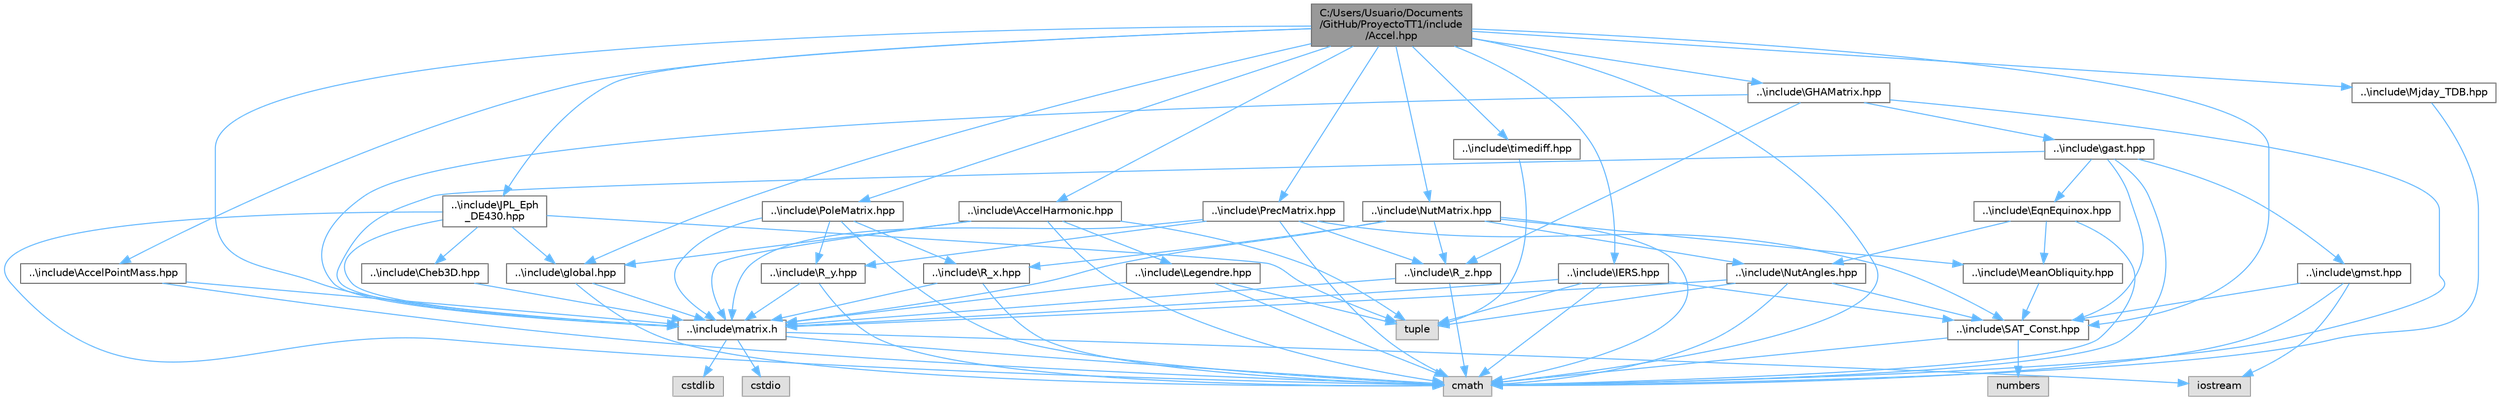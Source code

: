 digraph "C:/Users/Usuario/Documents/GitHub/ProyectoTT1/include/Accel.hpp"
{
 // LATEX_PDF_SIZE
  bgcolor="transparent";
  edge [fontname=Helvetica,fontsize=10,labelfontname=Helvetica,labelfontsize=10];
  node [fontname=Helvetica,fontsize=10,shape=box,height=0.2,width=0.4];
  Node1 [id="Node000001",label="C:/Users/Usuario/Documents\l/GitHub/ProyectoTT1/include\l/Accel.hpp",height=0.2,width=0.4,color="gray40", fillcolor="grey60", style="filled", fontcolor="black",tooltip="Este archivo de cabecera contiene una implementación de la función Accel."];
  Node1 -> Node2 [id="edge86_Node000001_Node000002",color="steelblue1",style="solid",tooltip=" "];
  Node2 [id="Node000002",label="cmath",height=0.2,width=0.4,color="grey60", fillcolor="#E0E0E0", style="filled",tooltip=" "];
  Node1 -> Node3 [id="edge87_Node000001_Node000003",color="steelblue1",style="solid",tooltip=" "];
  Node3 [id="Node000003",label="..\\include\\matrix.h",height=0.2,width=0.4,color="grey40", fillcolor="white", style="filled",URL="$matrix_8h.html",tooltip="Este archivo de cabecera contiene una implementación de una clase que representa una matriz."];
  Node3 -> Node4 [id="edge88_Node000003_Node000004",color="steelblue1",style="solid",tooltip=" "];
  Node4 [id="Node000004",label="cstdio",height=0.2,width=0.4,color="grey60", fillcolor="#E0E0E0", style="filled",tooltip=" "];
  Node3 -> Node5 [id="edge89_Node000003_Node000005",color="steelblue1",style="solid",tooltip=" "];
  Node5 [id="Node000005",label="cstdlib",height=0.2,width=0.4,color="grey60", fillcolor="#E0E0E0", style="filled",tooltip=" "];
  Node3 -> Node2 [id="edge90_Node000003_Node000002",color="steelblue1",style="solid",tooltip=" "];
  Node3 -> Node6 [id="edge91_Node000003_Node000006",color="steelblue1",style="solid",tooltip=" "];
  Node6 [id="Node000006",label="iostream",height=0.2,width=0.4,color="grey60", fillcolor="#E0E0E0", style="filled",tooltip=" "];
  Node1 -> Node7 [id="edge92_Node000001_Node000007",color="steelblue1",style="solid",tooltip=" "];
  Node7 [id="Node000007",label="..\\include\\global.hpp",height=0.2,width=0.4,color="grey40", fillcolor="white", style="filled",URL="$global_8hpp.html",tooltip="Este archivo de cabecera contiene una implementación para leer ficheros."];
  Node7 -> Node2 [id="edge93_Node000007_Node000002",color="steelblue1",style="solid",tooltip=" "];
  Node7 -> Node3 [id="edge94_Node000007_Node000003",color="steelblue1",style="solid",tooltip=" "];
  Node1 -> Node8 [id="edge95_Node000001_Node000008",color="steelblue1",style="solid",tooltip=" "];
  Node8 [id="Node000008",label="..\\include\\SAT_Const.hpp",height=0.2,width=0.4,color="grey40", fillcolor="white", style="filled",URL="$_s_a_t___const_8hpp.html",tooltip="Este archivo de cabecera contiene una implementación de una clase que contiene diferentes constantes."];
  Node8 -> Node2 [id="edge96_Node000008_Node000002",color="steelblue1",style="solid",tooltip=" "];
  Node8 -> Node9 [id="edge97_Node000008_Node000009",color="steelblue1",style="solid",tooltip=" "];
  Node9 [id="Node000009",label="numbers",height=0.2,width=0.4,color="grey60", fillcolor="#E0E0E0", style="filled",tooltip=" "];
  Node1 -> Node10 [id="edge98_Node000001_Node000010",color="steelblue1",style="solid",tooltip=" "];
  Node10 [id="Node000010",label="..\\include\\IERS.hpp",height=0.2,width=0.4,color="grey40", fillcolor="white", style="filled",URL="$_i_e_r_s_8hpp.html",tooltip="Este archivo de cabecera contiene una implementación de la función IERS."];
  Node10 -> Node2 [id="edge99_Node000010_Node000002",color="steelblue1",style="solid",tooltip=" "];
  Node10 -> Node11 [id="edge100_Node000010_Node000011",color="steelblue1",style="solid",tooltip=" "];
  Node11 [id="Node000011",label="tuple",height=0.2,width=0.4,color="grey60", fillcolor="#E0E0E0", style="filled",tooltip=" "];
  Node10 -> Node3 [id="edge101_Node000010_Node000003",color="steelblue1",style="solid",tooltip=" "];
  Node10 -> Node8 [id="edge102_Node000010_Node000008",color="steelblue1",style="solid",tooltip=" "];
  Node1 -> Node12 [id="edge103_Node000001_Node000012",color="steelblue1",style="solid",tooltip=" "];
  Node12 [id="Node000012",label="..\\include\\timediff.hpp",height=0.2,width=0.4,color="grey40", fillcolor="white", style="filled",URL="$timediff_8hpp.html",tooltip="Este archivo de cabecera contiene una implementación de la función timediff."];
  Node12 -> Node11 [id="edge104_Node000012_Node000011",color="steelblue1",style="solid",tooltip=" "];
  Node1 -> Node13 [id="edge105_Node000001_Node000013",color="steelblue1",style="solid",tooltip=" "];
  Node13 [id="Node000013",label="..\\include\\Mjday_TDB.hpp",height=0.2,width=0.4,color="grey40", fillcolor="white", style="filled",URL="$_mjday___t_d_b_8hpp.html",tooltip="Este archivo de cabecera contiene una implementación de la función Mjday_TDB."];
  Node13 -> Node2 [id="edge106_Node000013_Node000002",color="steelblue1",style="solid",tooltip=" "];
  Node1 -> Node14 [id="edge107_Node000001_Node000014",color="steelblue1",style="solid",tooltip=" "];
  Node14 [id="Node000014",label="..\\include\\JPL_Eph\l_DE430.hpp",height=0.2,width=0.4,color="grey40", fillcolor="white", style="filled",URL="$_j_p_l___eph___d_e430_8hpp.html",tooltip="Este archivo de cabecera contiene una implementación de la función JPL_Eph_DE430."];
  Node14 -> Node2 [id="edge108_Node000014_Node000002",color="steelblue1",style="solid",tooltip=" "];
  Node14 -> Node11 [id="edge109_Node000014_Node000011",color="steelblue1",style="solid",tooltip=" "];
  Node14 -> Node3 [id="edge110_Node000014_Node000003",color="steelblue1",style="solid",tooltip=" "];
  Node14 -> Node7 [id="edge111_Node000014_Node000007",color="steelblue1",style="solid",tooltip=" "];
  Node14 -> Node15 [id="edge112_Node000014_Node000015",color="steelblue1",style="solid",tooltip=" "];
  Node15 [id="Node000015",label="..\\include\\Cheb3D.hpp",height=0.2,width=0.4,color="grey40", fillcolor="white", style="filled",URL="$_cheb3_d_8hpp.html",tooltip="Este archivo de cabecera contiene una implementación de la función Cheb3D."];
  Node15 -> Node3 [id="edge113_Node000015_Node000003",color="steelblue1",style="solid",tooltip=" "];
  Node1 -> Node16 [id="edge114_Node000001_Node000016",color="steelblue1",style="solid",tooltip=" "];
  Node16 [id="Node000016",label="..\\include\\AccelHarmonic.hpp",height=0.2,width=0.4,color="grey40", fillcolor="white", style="filled",URL="$_accel_harmonic_8hpp.html",tooltip="Este archivo de cabecera contiene una implementación de la función AccelHarmonic."];
  Node16 -> Node2 [id="edge115_Node000016_Node000002",color="steelblue1",style="solid",tooltip=" "];
  Node16 -> Node11 [id="edge116_Node000016_Node000011",color="steelblue1",style="solid",tooltip=" "];
  Node16 -> Node3 [id="edge117_Node000016_Node000003",color="steelblue1",style="solid",tooltip=" "];
  Node16 -> Node7 [id="edge118_Node000016_Node000007",color="steelblue1",style="solid",tooltip=" "];
  Node16 -> Node17 [id="edge119_Node000016_Node000017",color="steelblue1",style="solid",tooltip=" "];
  Node17 [id="Node000017",label="..\\include\\Legendre.hpp",height=0.2,width=0.4,color="grey40", fillcolor="white", style="filled",URL="$_legendre_8hpp.html",tooltip="Este archivo de cabecera contiene una implementación de la función Legendre."];
  Node17 -> Node2 [id="edge120_Node000017_Node000002",color="steelblue1",style="solid",tooltip=" "];
  Node17 -> Node11 [id="edge121_Node000017_Node000011",color="steelblue1",style="solid",tooltip=" "];
  Node17 -> Node3 [id="edge122_Node000017_Node000003",color="steelblue1",style="solid",tooltip=" "];
  Node1 -> Node18 [id="edge123_Node000001_Node000018",color="steelblue1",style="solid",tooltip=" "];
  Node18 [id="Node000018",label="..\\include\\AccelPointMass.hpp",height=0.2,width=0.4,color="grey40", fillcolor="white", style="filled",URL="$_accel_point_mass_8hpp.html",tooltip="Este archivo de cabecera contiene una implementación de la función AccelPointMass."];
  Node18 -> Node2 [id="edge124_Node000018_Node000002",color="steelblue1",style="solid",tooltip=" "];
  Node18 -> Node3 [id="edge125_Node000018_Node000003",color="steelblue1",style="solid",tooltip=" "];
  Node1 -> Node19 [id="edge126_Node000001_Node000019",color="steelblue1",style="solid",tooltip=" "];
  Node19 [id="Node000019",label="..\\include\\PrecMatrix.hpp",height=0.2,width=0.4,color="grey40", fillcolor="white", style="filled",URL="$_prec_matrix_8hpp.html",tooltip="Este archivo de cabecera contiene una implementación de la función PrecMatrix."];
  Node19 -> Node2 [id="edge127_Node000019_Node000002",color="steelblue1",style="solid",tooltip=" "];
  Node19 -> Node3 [id="edge128_Node000019_Node000003",color="steelblue1",style="solid",tooltip=" "];
  Node19 -> Node8 [id="edge129_Node000019_Node000008",color="steelblue1",style="solid",tooltip=" "];
  Node19 -> Node20 [id="edge130_Node000019_Node000020",color="steelblue1",style="solid",tooltip=" "];
  Node20 [id="Node000020",label="..\\include\\R_y.hpp",height=0.2,width=0.4,color="grey40", fillcolor="white", style="filled",URL="$_r__y_8hpp.html",tooltip="Este archivo de cabecera contiene una implementación de la función R_y."];
  Node20 -> Node2 [id="edge131_Node000020_Node000002",color="steelblue1",style="solid",tooltip=" "];
  Node20 -> Node3 [id="edge132_Node000020_Node000003",color="steelblue1",style="solid",tooltip=" "];
  Node19 -> Node21 [id="edge133_Node000019_Node000021",color="steelblue1",style="solid",tooltip=" "];
  Node21 [id="Node000021",label="..\\include\\R_z.hpp",height=0.2,width=0.4,color="grey40", fillcolor="white", style="filled",URL="$_r__z_8hpp.html",tooltip="Este archivo de cabecera contiene una implementación de la función R_z."];
  Node21 -> Node2 [id="edge134_Node000021_Node000002",color="steelblue1",style="solid",tooltip=" "];
  Node21 -> Node3 [id="edge135_Node000021_Node000003",color="steelblue1",style="solid",tooltip=" "];
  Node1 -> Node22 [id="edge136_Node000001_Node000022",color="steelblue1",style="solid",tooltip=" "];
  Node22 [id="Node000022",label="..\\include\\NutMatrix.hpp",height=0.2,width=0.4,color="grey40", fillcolor="white", style="filled",URL="$_nut_matrix_8hpp.html",tooltip="Este archivo de cabecera contiene una implementación de la función NutMatrix."];
  Node22 -> Node2 [id="edge137_Node000022_Node000002",color="steelblue1",style="solid",tooltip=" "];
  Node22 -> Node3 [id="edge138_Node000022_Node000003",color="steelblue1",style="solid",tooltip=" "];
  Node22 -> Node23 [id="edge139_Node000022_Node000023",color="steelblue1",style="solid",tooltip=" "];
  Node23 [id="Node000023",label="..\\include\\MeanObliquity.hpp",height=0.2,width=0.4,color="grey40", fillcolor="white", style="filled",URL="$_mean_obliquity_8hpp.html",tooltip="Este archivo de cabecera contiene una implementación de la función MeanObliquity."];
  Node23 -> Node8 [id="edge140_Node000023_Node000008",color="steelblue1",style="solid",tooltip=" "];
  Node22 -> Node24 [id="edge141_Node000022_Node000024",color="steelblue1",style="solid",tooltip=" "];
  Node24 [id="Node000024",label="..\\include\\NutAngles.hpp",height=0.2,width=0.4,color="grey40", fillcolor="white", style="filled",URL="$_nut_angles_8hpp.html",tooltip="Este archivo de cabecera contiene una implementación de la función NutAngles."];
  Node24 -> Node2 [id="edge142_Node000024_Node000002",color="steelblue1",style="solid",tooltip=" "];
  Node24 -> Node11 [id="edge143_Node000024_Node000011",color="steelblue1",style="solid",tooltip=" "];
  Node24 -> Node3 [id="edge144_Node000024_Node000003",color="steelblue1",style="solid",tooltip=" "];
  Node24 -> Node8 [id="edge145_Node000024_Node000008",color="steelblue1",style="solid",tooltip=" "];
  Node22 -> Node25 [id="edge146_Node000022_Node000025",color="steelblue1",style="solid",tooltip=" "];
  Node25 [id="Node000025",label="..\\include\\R_x.hpp",height=0.2,width=0.4,color="grey40", fillcolor="white", style="filled",URL="$_r__x_8hpp.html",tooltip="Este archivo de cabecera contiene una implementación de la función R_x."];
  Node25 -> Node2 [id="edge147_Node000025_Node000002",color="steelblue1",style="solid",tooltip=" "];
  Node25 -> Node3 [id="edge148_Node000025_Node000003",color="steelblue1",style="solid",tooltip=" "];
  Node22 -> Node21 [id="edge149_Node000022_Node000021",color="steelblue1",style="solid",tooltip=" "];
  Node1 -> Node26 [id="edge150_Node000001_Node000026",color="steelblue1",style="solid",tooltip=" "];
  Node26 [id="Node000026",label="..\\include\\PoleMatrix.hpp",height=0.2,width=0.4,color="grey40", fillcolor="white", style="filled",URL="$_pole_matrix_8hpp.html",tooltip="Este archivo de cabecera contiene una implementación de la función PoleMatrix."];
  Node26 -> Node2 [id="edge151_Node000026_Node000002",color="steelblue1",style="solid",tooltip=" "];
  Node26 -> Node3 [id="edge152_Node000026_Node000003",color="steelblue1",style="solid",tooltip=" "];
  Node26 -> Node25 [id="edge153_Node000026_Node000025",color="steelblue1",style="solid",tooltip=" "];
  Node26 -> Node20 [id="edge154_Node000026_Node000020",color="steelblue1",style="solid",tooltip=" "];
  Node1 -> Node27 [id="edge155_Node000001_Node000027",color="steelblue1",style="solid",tooltip=" "];
  Node27 [id="Node000027",label="..\\include\\GHAMatrix.hpp",height=0.2,width=0.4,color="grey40", fillcolor="white", style="filled",URL="$_g_h_a_matrix_8hpp.html",tooltip="Este archivo de cabecera contiene una implementación de la función GHAMatrix."];
  Node27 -> Node2 [id="edge156_Node000027_Node000002",color="steelblue1",style="solid",tooltip=" "];
  Node27 -> Node3 [id="edge157_Node000027_Node000003",color="steelblue1",style="solid",tooltip=" "];
  Node27 -> Node21 [id="edge158_Node000027_Node000021",color="steelblue1",style="solid",tooltip=" "];
  Node27 -> Node28 [id="edge159_Node000027_Node000028",color="steelblue1",style="solid",tooltip=" "];
  Node28 [id="Node000028",label="..\\include\\gast.hpp",height=0.2,width=0.4,color="grey40", fillcolor="white", style="filled",URL="$gast_8hpp.html",tooltip="Este archivo de cabecera contiene una implementación de la función gast."];
  Node28 -> Node2 [id="edge160_Node000028_Node000002",color="steelblue1",style="solid",tooltip=" "];
  Node28 -> Node3 [id="edge161_Node000028_Node000003",color="steelblue1",style="solid",tooltip=" "];
  Node28 -> Node29 [id="edge162_Node000028_Node000029",color="steelblue1",style="solid",tooltip=" "];
  Node29 [id="Node000029",label="..\\include\\gmst.hpp",height=0.2,width=0.4,color="grey40", fillcolor="white", style="filled",URL="$gmst_8hpp.html",tooltip="Este archivo de cabecera contiene una implementación de la función gmst."];
  Node29 -> Node2 [id="edge163_Node000029_Node000002",color="steelblue1",style="solid",tooltip=" "];
  Node29 -> Node6 [id="edge164_Node000029_Node000006",color="steelblue1",style="solid",tooltip=" "];
  Node29 -> Node8 [id="edge165_Node000029_Node000008",color="steelblue1",style="solid",tooltip=" "];
  Node28 -> Node30 [id="edge166_Node000028_Node000030",color="steelblue1",style="solid",tooltip=" "];
  Node30 [id="Node000030",label="..\\include\\EqnEquinox.hpp",height=0.2,width=0.4,color="grey40", fillcolor="white", style="filled",URL="$_eqn_equinox_8hpp.html",tooltip="Este archivo de cabecera contiene una implementación de la función EqnEquinox."];
  Node30 -> Node2 [id="edge167_Node000030_Node000002",color="steelblue1",style="solid",tooltip=" "];
  Node30 -> Node24 [id="edge168_Node000030_Node000024",color="steelblue1",style="solid",tooltip=" "];
  Node30 -> Node23 [id="edge169_Node000030_Node000023",color="steelblue1",style="solid",tooltip=" "];
  Node28 -> Node8 [id="edge170_Node000028_Node000008",color="steelblue1",style="solid",tooltip=" "];
}
